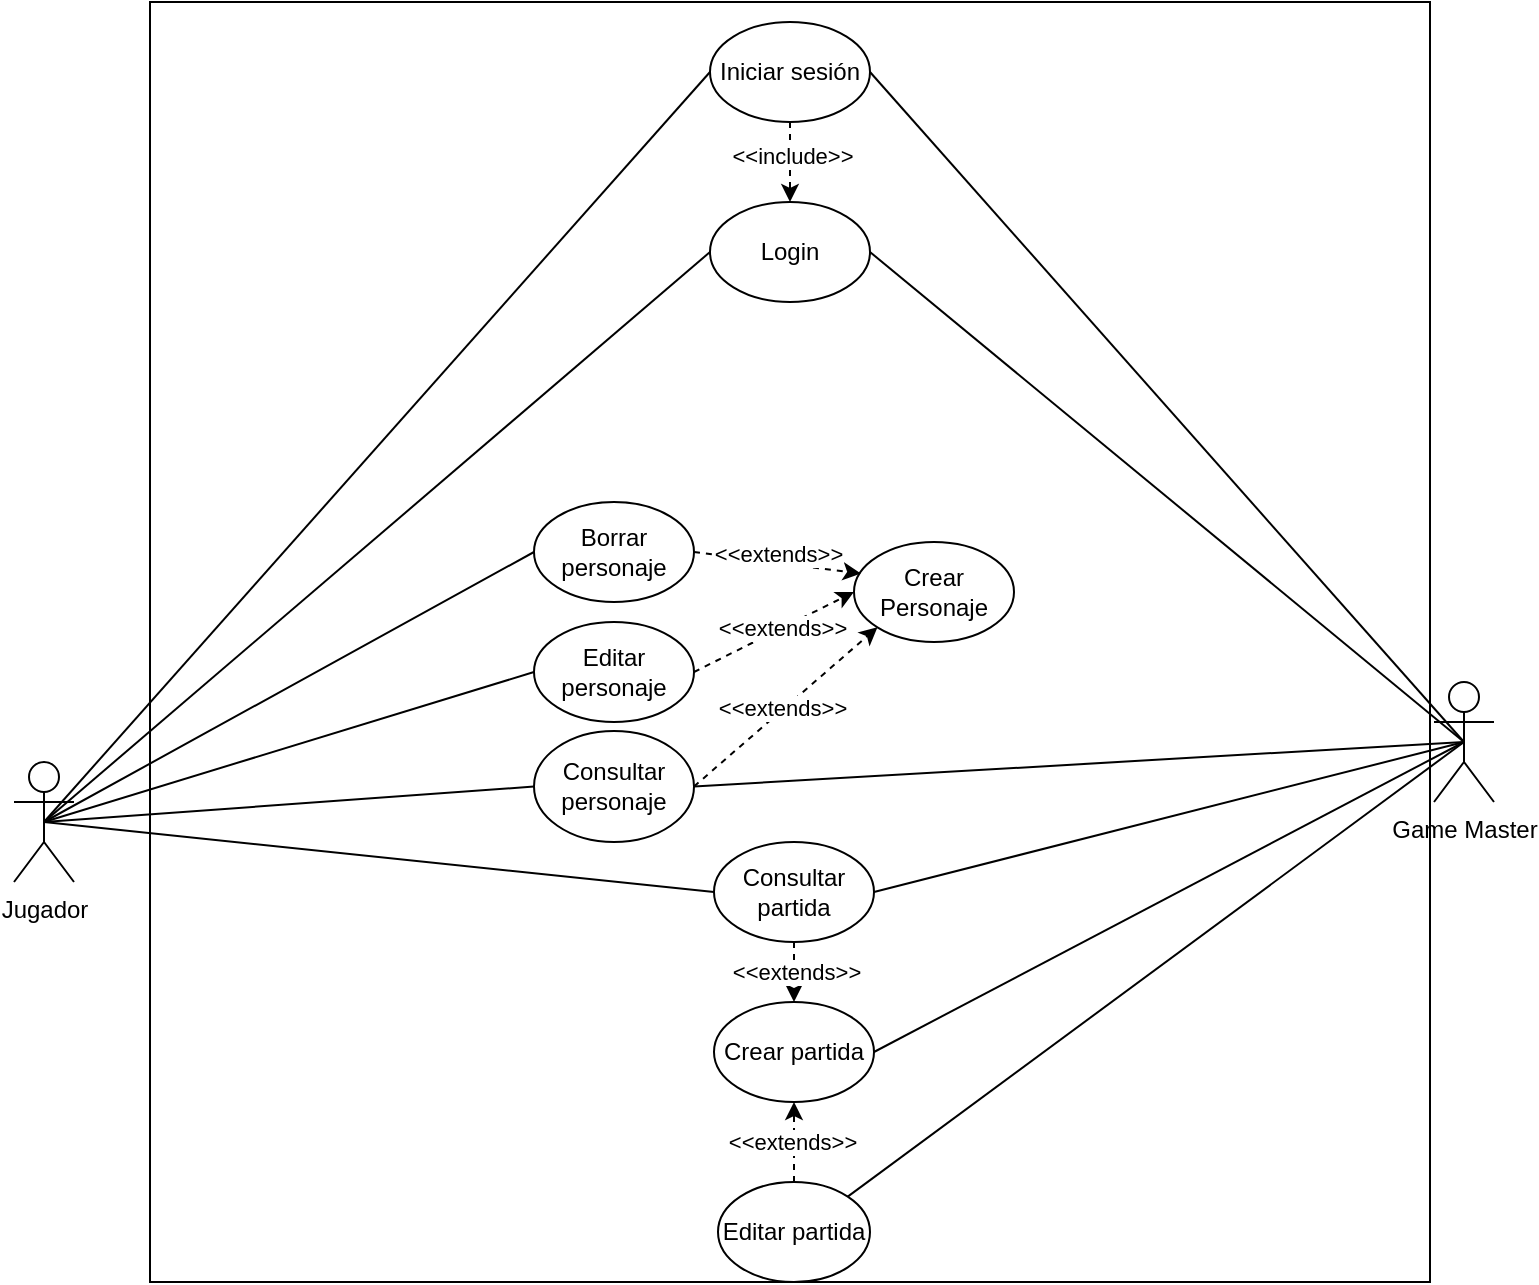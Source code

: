 <mxfile version="24.4.8" type="device">
  <diagram name="Página-1" id="-xQXKU8qBnpfYb9wufna">
    <mxGraphModel dx="1050" dy="629" grid="1" gridSize="10" guides="1" tooltips="1" connect="1" arrows="1" fold="1" page="1" pageScale="1" pageWidth="827" pageHeight="1169" math="0" shadow="0">
      <root>
        <mxCell id="0" />
        <mxCell id="1" parent="0" />
        <mxCell id="iGVz_OoSUEd_qAYNsDcl-1" value="" style="whiteSpace=wrap;html=1;aspect=fixed;" parent="1" vertex="1">
          <mxGeometry x="128" y="10" width="640" height="640" as="geometry" />
        </mxCell>
        <mxCell id="9eRICSZV4UBSjrCUo1tn-1" value="Jugador" style="shape=umlActor;verticalLabelPosition=bottom;verticalAlign=top;html=1;outlineConnect=0;" parent="1" vertex="1">
          <mxGeometry x="60" y="390" width="30" height="60" as="geometry" />
        </mxCell>
        <mxCell id="9eRICSZV4UBSjrCUo1tn-2" value="Iniciar sesión" style="ellipse;whiteSpace=wrap;html=1;" parent="1" vertex="1">
          <mxGeometry x="408" y="20" width="80" height="50" as="geometry" />
        </mxCell>
        <mxCell id="9eRICSZV4UBSjrCUo1tn-4" value="Login" style="ellipse;whiteSpace=wrap;html=1;" parent="1" vertex="1">
          <mxGeometry x="408" y="110" width="80" height="50" as="geometry" />
        </mxCell>
        <mxCell id="9eRICSZV4UBSjrCUo1tn-6" value="Borrar&lt;div&gt;personaje&lt;/div&gt;" style="ellipse;whiteSpace=wrap;html=1;" parent="1" vertex="1">
          <mxGeometry x="320" y="260" width="80" height="50" as="geometry" />
        </mxCell>
        <mxCell id="9eRICSZV4UBSjrCUo1tn-7" value="Crear Personaje" style="ellipse;whiteSpace=wrap;html=1;" parent="1" vertex="1">
          <mxGeometry x="480" y="280" width="80" height="50" as="geometry" />
        </mxCell>
        <mxCell id="9eRICSZV4UBSjrCUo1tn-8" value="Consultar personaje" style="ellipse;whiteSpace=wrap;html=1;" parent="1" vertex="1">
          <mxGeometry x="320" y="374.5" width="80" height="55.5" as="geometry" />
        </mxCell>
        <mxCell id="9eRICSZV4UBSjrCUo1tn-10" value="Consultar partida" style="ellipse;whiteSpace=wrap;html=1;" parent="1" vertex="1">
          <mxGeometry x="410" y="430" width="80" height="50" as="geometry" />
        </mxCell>
        <mxCell id="9eRICSZV4UBSjrCUo1tn-22" value="" style="endArrow=none;html=1;rounded=0;exitX=0.5;exitY=0.5;exitDx=0;exitDy=0;exitPerimeter=0;entryX=0;entryY=0.5;entryDx=0;entryDy=0;" parent="1" source="9eRICSZV4UBSjrCUo1tn-1" target="9eRICSZV4UBSjrCUo1tn-2" edge="1">
          <mxGeometry width="50" height="50" relative="1" as="geometry">
            <mxPoint x="130" y="310" as="sourcePoint" />
            <mxPoint x="180" y="260" as="targetPoint" />
          </mxGeometry>
        </mxCell>
        <mxCell id="9eRICSZV4UBSjrCUo1tn-26" value="" style="endArrow=none;html=1;rounded=0;exitX=0.5;exitY=0.5;exitDx=0;exitDy=0;exitPerimeter=0;entryX=0;entryY=0.5;entryDx=0;entryDy=0;" parent="1" source="9eRICSZV4UBSjrCUo1tn-1" target="9eRICSZV4UBSjrCUo1tn-6" edge="1">
          <mxGeometry width="50" height="50" relative="1" as="geometry">
            <mxPoint x="420" y="430" as="sourcePoint" />
            <mxPoint x="470" y="380" as="targetPoint" />
          </mxGeometry>
        </mxCell>
        <mxCell id="9eRICSZV4UBSjrCUo1tn-28" value="" style="endArrow=none;html=1;rounded=0;exitX=0.5;exitY=0.5;exitDx=0;exitDy=0;exitPerimeter=0;entryX=0;entryY=0.5;entryDx=0;entryDy=0;" parent="1" source="9eRICSZV4UBSjrCUo1tn-1" target="9eRICSZV4UBSjrCUo1tn-8" edge="1">
          <mxGeometry width="50" height="50" relative="1" as="geometry">
            <mxPoint x="420" y="430" as="sourcePoint" />
            <mxPoint x="470" y="380" as="targetPoint" />
          </mxGeometry>
        </mxCell>
        <mxCell id="9eRICSZV4UBSjrCUo1tn-29" value="" style="endArrow=none;html=1;rounded=0;exitX=0.5;exitY=0.5;exitDx=0;exitDy=0;exitPerimeter=0;entryX=0;entryY=0.5;entryDx=0;entryDy=0;" parent="1" source="9eRICSZV4UBSjrCUo1tn-1" target="9eRICSZV4UBSjrCUo1tn-10" edge="1">
          <mxGeometry width="50" height="50" relative="1" as="geometry">
            <mxPoint x="420" y="430" as="sourcePoint" />
            <mxPoint x="470" y="380" as="targetPoint" />
          </mxGeometry>
        </mxCell>
        <mxCell id="ukeoXtkQm3aHb0bwzx6A-2" value="Game Master" style="shape=umlActor;verticalLabelPosition=bottom;verticalAlign=top;html=1;outlineConnect=0;" parent="1" vertex="1">
          <mxGeometry x="770" y="350" width="30" height="60" as="geometry" />
        </mxCell>
        <mxCell id="ukeoXtkQm3aHb0bwzx6A-7" value="Editar partida" style="ellipse;whiteSpace=wrap;html=1;" parent="1" vertex="1">
          <mxGeometry x="412" y="600" width="76" height="50" as="geometry" />
        </mxCell>
        <mxCell id="ukeoXtkQm3aHb0bwzx6A-8" value="Crear partida" style="ellipse;whiteSpace=wrap;html=1;" parent="1" vertex="1">
          <mxGeometry x="410" y="510" width="80" height="50" as="geometry" />
        </mxCell>
        <mxCell id="ukeoXtkQm3aHb0bwzx6A-15" value="" style="endArrow=none;html=1;rounded=0;exitX=0.5;exitY=0.5;exitDx=0;exitDy=0;exitPerimeter=0;entryX=1;entryY=0;entryDx=0;entryDy=0;" parent="1" source="ukeoXtkQm3aHb0bwzx6A-2" target="ukeoXtkQm3aHb0bwzx6A-7" edge="1">
          <mxGeometry width="50" height="50" relative="1" as="geometry">
            <mxPoint x="230" y="690" as="sourcePoint" />
            <mxPoint x="280" y="640" as="targetPoint" />
          </mxGeometry>
        </mxCell>
        <mxCell id="ukeoXtkQm3aHb0bwzx6A-27" value="Editar personaje" style="ellipse;whiteSpace=wrap;html=1;" parent="1" vertex="1">
          <mxGeometry x="320" y="320" width="80" height="50" as="geometry" />
        </mxCell>
        <mxCell id="ukeoXtkQm3aHb0bwzx6A-44" value="" style="endArrow=none;html=1;rounded=0;exitX=0.5;exitY=0.5;exitDx=0;exitDy=0;exitPerimeter=0;entryX=0;entryY=0.5;entryDx=0;entryDy=0;" parent="1" source="9eRICSZV4UBSjrCUo1tn-1" target="ukeoXtkQm3aHb0bwzx6A-27" edge="1">
          <mxGeometry width="50" height="50" relative="1" as="geometry">
            <mxPoint x="450" y="330" as="sourcePoint" />
            <mxPoint x="500" y="280" as="targetPoint" />
          </mxGeometry>
        </mxCell>
        <mxCell id="ukeoXtkQm3aHb0bwzx6A-47" value="" style="endArrow=none;html=1;rounded=0;exitX=1;exitY=0.5;exitDx=0;exitDy=0;entryX=0.5;entryY=0.5;entryDx=0;entryDy=0;entryPerimeter=0;" parent="1" source="9eRICSZV4UBSjrCUo1tn-2" target="ukeoXtkQm3aHb0bwzx6A-2" edge="1">
          <mxGeometry width="50" height="50" relative="1" as="geometry">
            <mxPoint x="450" y="350" as="sourcePoint" />
            <mxPoint x="500" y="300" as="targetPoint" />
          </mxGeometry>
        </mxCell>
        <mxCell id="ukeoXtkQm3aHb0bwzx6A-48" value="" style="endArrow=none;html=1;rounded=0;exitX=0.5;exitY=0.5;exitDx=0;exitDy=0;exitPerimeter=0;entryX=0;entryY=0.5;entryDx=0;entryDy=0;" parent="1" source="9eRICSZV4UBSjrCUo1tn-1" target="9eRICSZV4UBSjrCUo1tn-4" edge="1">
          <mxGeometry width="50" height="50" relative="1" as="geometry">
            <mxPoint x="450" y="350" as="sourcePoint" />
            <mxPoint x="500" y="300" as="targetPoint" />
          </mxGeometry>
        </mxCell>
        <mxCell id="ukeoXtkQm3aHb0bwzx6A-49" value="" style="endArrow=none;html=1;rounded=0;entryX=0.5;entryY=0.5;entryDx=0;entryDy=0;entryPerimeter=0;exitX=1;exitY=0.5;exitDx=0;exitDy=0;" parent="1" source="9eRICSZV4UBSjrCUo1tn-4" target="ukeoXtkQm3aHb0bwzx6A-2" edge="1">
          <mxGeometry width="50" height="50" relative="1" as="geometry">
            <mxPoint x="450" y="350" as="sourcePoint" />
            <mxPoint x="500" y="300" as="targetPoint" />
          </mxGeometry>
        </mxCell>
        <mxCell id="ukeoXtkQm3aHb0bwzx6A-51" value="" style="endArrow=classic;html=1;rounded=0;entryX=0;entryY=0.5;entryDx=0;entryDy=0;exitX=1;exitY=0.5;exitDx=0;exitDy=0;dashed=1;" parent="1" source="ukeoXtkQm3aHb0bwzx6A-27" target="9eRICSZV4UBSjrCUo1tn-7" edge="1">
          <mxGeometry width="50" height="50" relative="1" as="geometry">
            <mxPoint x="560" y="370" as="sourcePoint" />
            <mxPoint x="610" y="320" as="targetPoint" />
          </mxGeometry>
        </mxCell>
        <mxCell id="ukeoXtkQm3aHb0bwzx6A-52" value="&amp;lt;&amp;lt;extends&amp;gt;&amp;gt;" style="edgeLabel;html=1;align=center;verticalAlign=middle;resizable=0;points=[];" parent="ukeoXtkQm3aHb0bwzx6A-51" vertex="1" connectable="0">
          <mxGeometry x="0.1" relative="1" as="geometry">
            <mxPoint as="offset" />
          </mxGeometry>
        </mxCell>
        <mxCell id="ukeoXtkQm3aHb0bwzx6A-53" value="" style="endArrow=classic;html=1;rounded=0;exitX=1;exitY=0.5;exitDx=0;exitDy=0;entryX=0.043;entryY=0.316;entryDx=0;entryDy=0;entryPerimeter=0;dashed=1;" parent="1" source="9eRICSZV4UBSjrCUo1tn-6" target="9eRICSZV4UBSjrCUo1tn-7" edge="1">
          <mxGeometry width="50" height="50" relative="1" as="geometry">
            <mxPoint x="560" y="370" as="sourcePoint" />
            <mxPoint x="610" y="320" as="targetPoint" />
          </mxGeometry>
        </mxCell>
        <mxCell id="ukeoXtkQm3aHb0bwzx6A-54" value="&amp;lt;&amp;lt;extends&amp;gt;&amp;gt;" style="edgeLabel;html=1;align=center;verticalAlign=middle;resizable=0;points=[];" parent="ukeoXtkQm3aHb0bwzx6A-53" vertex="1" connectable="0">
          <mxGeometry x="-0.027" y="5" relative="1" as="geometry">
            <mxPoint as="offset" />
          </mxGeometry>
        </mxCell>
        <mxCell id="ukeoXtkQm3aHb0bwzx6A-55" value="" style="endArrow=classic;html=1;rounded=0;exitX=1;exitY=0.5;exitDx=0;exitDy=0;entryX=0;entryY=1;entryDx=0;entryDy=0;dashed=1;" parent="1" source="9eRICSZV4UBSjrCUo1tn-8" target="9eRICSZV4UBSjrCUo1tn-7" edge="1">
          <mxGeometry width="50" height="50" relative="1" as="geometry">
            <mxPoint x="560" y="370" as="sourcePoint" />
            <mxPoint x="610" y="320" as="targetPoint" />
          </mxGeometry>
        </mxCell>
        <mxCell id="ukeoXtkQm3aHb0bwzx6A-56" value="&amp;lt;&amp;lt;extends&amp;gt;&amp;gt;" style="edgeLabel;html=1;align=center;verticalAlign=middle;resizable=0;points=[];" parent="ukeoXtkQm3aHb0bwzx6A-55" vertex="1" connectable="0">
          <mxGeometry x="-0.042" relative="1" as="geometry">
            <mxPoint y="-1" as="offset" />
          </mxGeometry>
        </mxCell>
        <mxCell id="ukeoXtkQm3aHb0bwzx6A-57" value="" style="endArrow=classic;html=1;rounded=0;exitX=0.5;exitY=1;exitDx=0;exitDy=0;entryX=0.5;entryY=0;entryDx=0;entryDy=0;dashed=1;" parent="1" source="9eRICSZV4UBSjrCUo1tn-10" target="ukeoXtkQm3aHb0bwzx6A-8" edge="1">
          <mxGeometry width="50" height="50" relative="1" as="geometry">
            <mxPoint x="560" y="430" as="sourcePoint" />
            <mxPoint x="610" y="380" as="targetPoint" />
          </mxGeometry>
        </mxCell>
        <mxCell id="ukeoXtkQm3aHb0bwzx6A-58" value="&amp;lt;&amp;lt;extends&amp;gt;&amp;gt;" style="edgeLabel;html=1;align=center;verticalAlign=middle;resizable=0;points=[];" parent="ukeoXtkQm3aHb0bwzx6A-57" vertex="1" connectable="0">
          <mxGeometry x="-0.018" y="1" relative="1" as="geometry">
            <mxPoint as="offset" />
          </mxGeometry>
        </mxCell>
        <mxCell id="ukeoXtkQm3aHb0bwzx6A-59" value="" style="endArrow=classic;html=1;rounded=0;exitX=0.5;exitY=0;exitDx=0;exitDy=0;entryX=0.5;entryY=1;entryDx=0;entryDy=0;dashed=1;" parent="1" source="ukeoXtkQm3aHb0bwzx6A-7" target="ukeoXtkQm3aHb0bwzx6A-8" edge="1">
          <mxGeometry width="50" height="50" relative="1" as="geometry">
            <mxPoint x="560" y="430" as="sourcePoint" />
            <mxPoint x="610" y="380" as="targetPoint" />
          </mxGeometry>
        </mxCell>
        <mxCell id="ukeoXtkQm3aHb0bwzx6A-60" value="&amp;lt;&amp;lt;extends&amp;gt;&amp;gt;" style="edgeLabel;html=1;align=center;verticalAlign=middle;resizable=0;points=[];" parent="ukeoXtkQm3aHb0bwzx6A-59" vertex="1" connectable="0">
          <mxGeometry x="0.036" y="1" relative="1" as="geometry">
            <mxPoint as="offset" />
          </mxGeometry>
        </mxCell>
        <mxCell id="ukeoXtkQm3aHb0bwzx6A-61" value="" style="endArrow=classic;html=1;rounded=0;exitX=0.5;exitY=1;exitDx=0;exitDy=0;entryX=0.5;entryY=0;entryDx=0;entryDy=0;dashed=1;" parent="1" source="9eRICSZV4UBSjrCUo1tn-2" target="9eRICSZV4UBSjrCUo1tn-4" edge="1">
          <mxGeometry width="50" height="50" relative="1" as="geometry">
            <mxPoint x="560" y="180" as="sourcePoint" />
            <mxPoint x="610" y="130" as="targetPoint" />
          </mxGeometry>
        </mxCell>
        <mxCell id="ukeoXtkQm3aHb0bwzx6A-62" value="&amp;lt;&amp;lt;include&amp;gt;&amp;gt;" style="edgeLabel;html=1;align=center;verticalAlign=middle;resizable=0;points=[];" parent="ukeoXtkQm3aHb0bwzx6A-61" vertex="1" connectable="0">
          <mxGeometry x="-0.151" y="1" relative="1" as="geometry">
            <mxPoint as="offset" />
          </mxGeometry>
        </mxCell>
        <mxCell id="ukeoXtkQm3aHb0bwzx6A-65" value="" style="endArrow=none;html=1;rounded=0;exitX=1;exitY=0.5;exitDx=0;exitDy=0;entryX=0.5;entryY=0.5;entryDx=0;entryDy=0;entryPerimeter=0;" parent="1" source="9eRICSZV4UBSjrCUo1tn-8" target="ukeoXtkQm3aHb0bwzx6A-2" edge="1">
          <mxGeometry width="50" height="50" relative="1" as="geometry">
            <mxPoint x="560" y="360" as="sourcePoint" />
            <mxPoint x="610" y="310" as="targetPoint" />
          </mxGeometry>
        </mxCell>
        <mxCell id="ukeoXtkQm3aHb0bwzx6A-66" value="" style="endArrow=none;html=1;rounded=0;exitX=1;exitY=0.5;exitDx=0;exitDy=0;entryX=0.5;entryY=0.5;entryDx=0;entryDy=0;entryPerimeter=0;" parent="1" source="9eRICSZV4UBSjrCUo1tn-10" target="ukeoXtkQm3aHb0bwzx6A-2" edge="1">
          <mxGeometry width="50" height="50" relative="1" as="geometry">
            <mxPoint x="550" y="350" as="sourcePoint" />
            <mxPoint x="600" y="300" as="targetPoint" />
          </mxGeometry>
        </mxCell>
        <mxCell id="ukeoXtkQm3aHb0bwzx6A-67" value="" style="endArrow=none;html=1;rounded=0;exitX=1;exitY=0.5;exitDx=0;exitDy=0;entryX=0.5;entryY=0.5;entryDx=0;entryDy=0;entryPerimeter=0;" parent="1" source="ukeoXtkQm3aHb0bwzx6A-8" target="ukeoXtkQm3aHb0bwzx6A-2" edge="1">
          <mxGeometry width="50" height="50" relative="1" as="geometry">
            <mxPoint x="550" y="350" as="sourcePoint" />
            <mxPoint x="600" y="300" as="targetPoint" />
          </mxGeometry>
        </mxCell>
      </root>
    </mxGraphModel>
  </diagram>
</mxfile>

